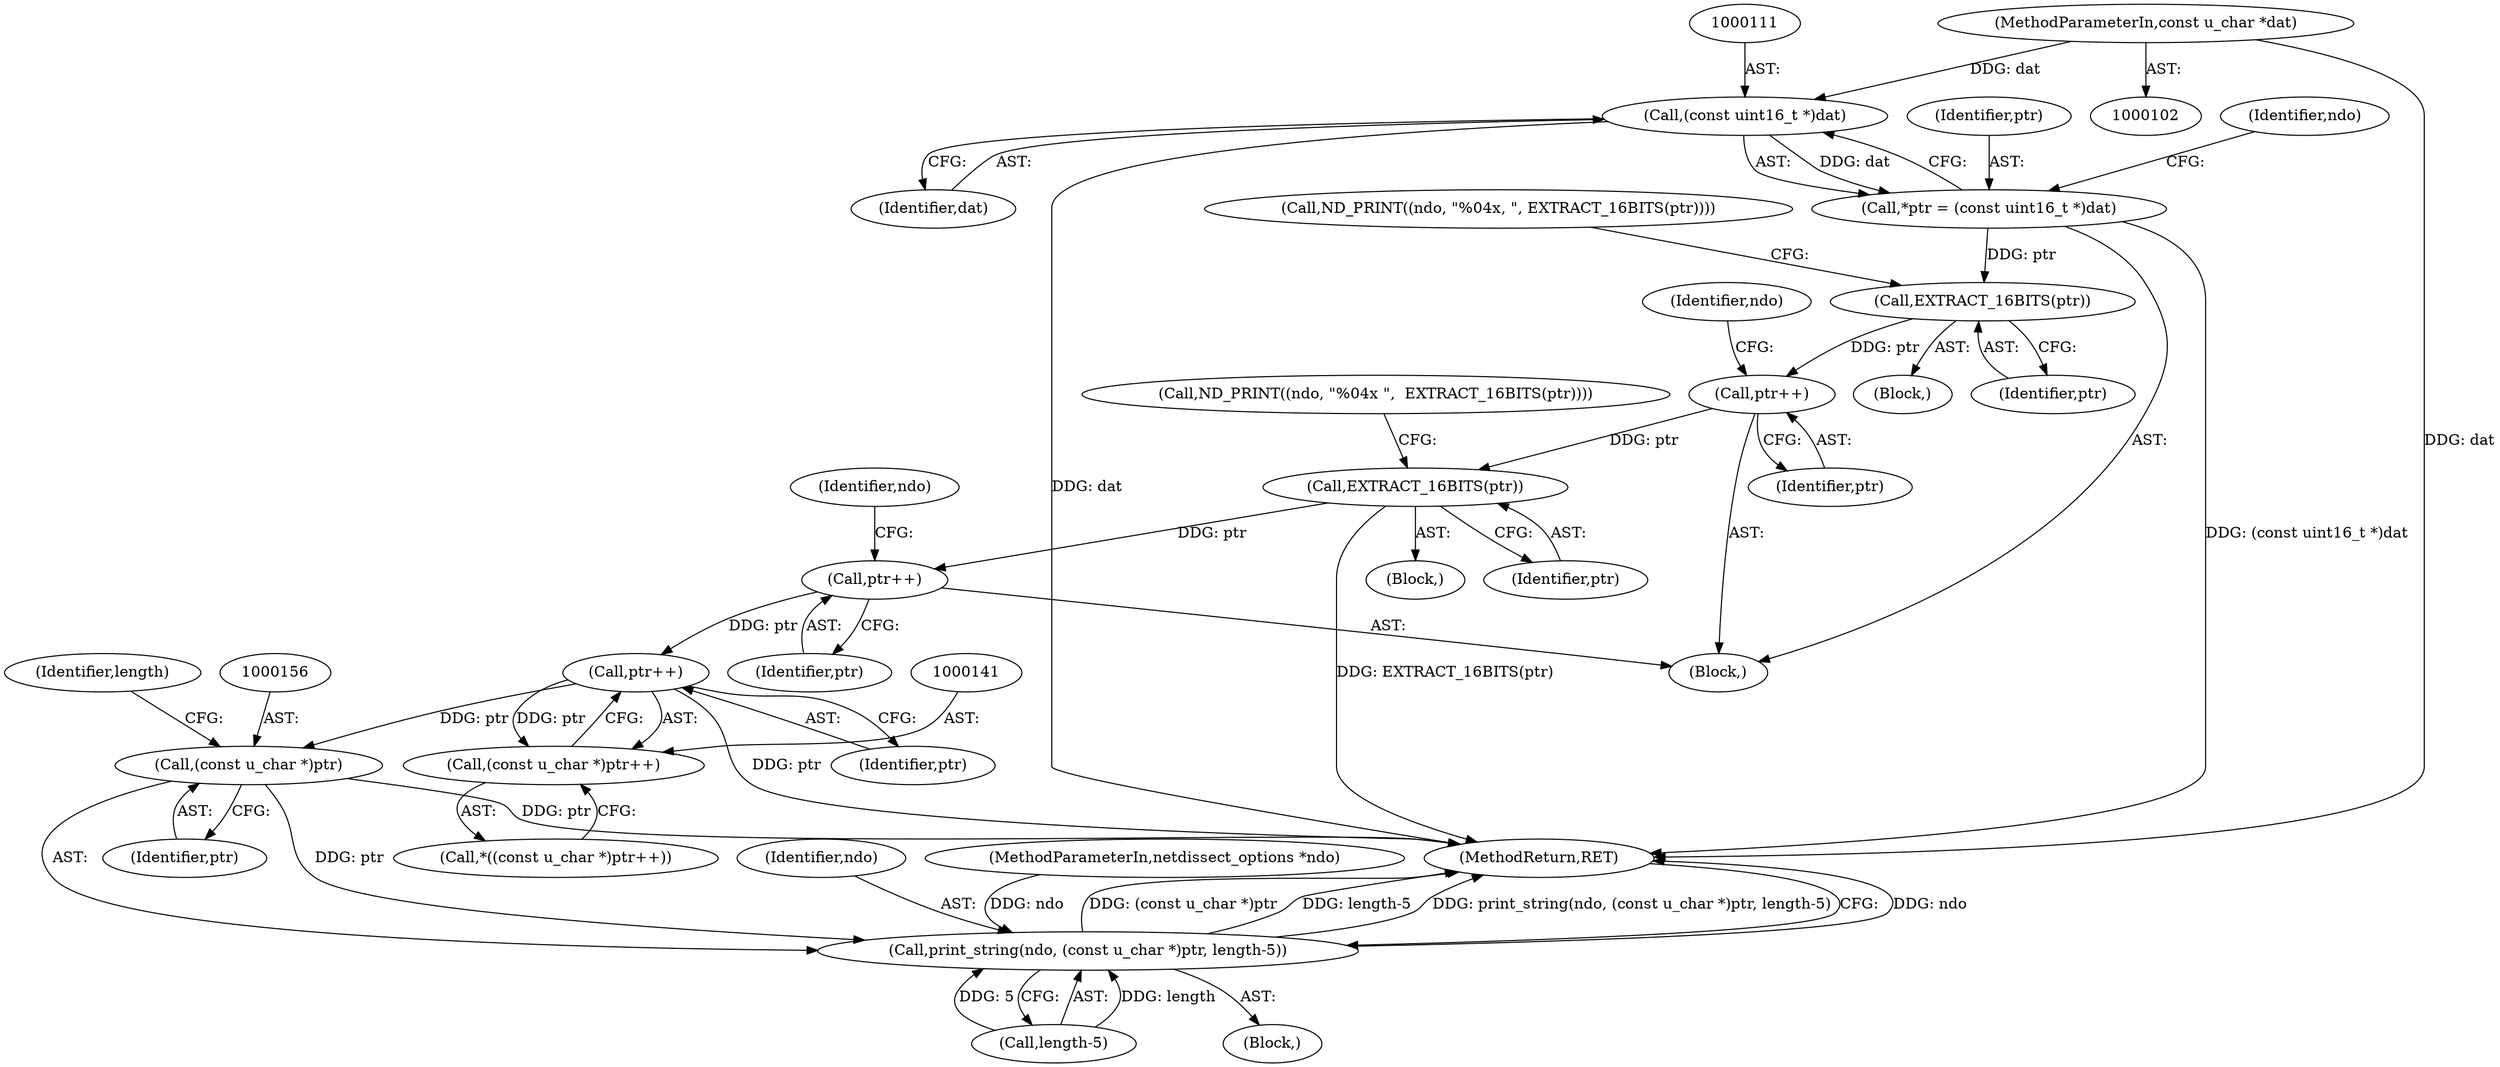 digraph "1_tcpdump_cc4a7391c616be7a64ed65742ef9ed3f106eb165_7@pointer" {
"1000110" [label="(Call,(const uint16_t *)dat)"];
"1000104" [label="(MethodParameterIn,const u_char *dat)"];
"1000108" [label="(Call,*ptr = (const uint16_t *)dat)"];
"1000118" [label="(Call,EXTRACT_16BITS(ptr))"];
"1000120" [label="(Call,ptr++)"];
"1000127" [label="(Call,EXTRACT_16BITS(ptr))"];
"1000129" [label="(Call,ptr++)"];
"1000142" [label="(Call,ptr++)"];
"1000140" [label="(Call,(const u_char *)ptr++)"];
"1000155" [label="(Call,(const u_char *)ptr)"];
"1000153" [label="(Call,print_string(ndo, (const u_char *)ptr, length-5))"];
"1000108" [label="(Call,*ptr = (const uint16_t *)dat)"];
"1000116" [label="(Block,)"];
"1000130" [label="(Identifier,ptr)"];
"1000109" [label="(Identifier,ptr)"];
"1000142" [label="(Call,ptr++)"];
"1000125" [label="(Block,)"];
"1000106" [label="(Block,)"];
"1000157" [label="(Identifier,ptr)"];
"1000120" [label="(Call,ptr++)"];
"1000110" [label="(Call,(const uint16_t *)dat)"];
"1000115" [label="(Identifier,ndo)"];
"1000127" [label="(Call,EXTRACT_16BITS(ptr))"];
"1000119" [label="(Identifier,ptr)"];
"1000124" [label="(Identifier,ndo)"];
"1000133" [label="(Identifier,ndo)"];
"1000118" [label="(Call,EXTRACT_16BITS(ptr))"];
"1000113" [label="(Call,ND_PRINT((ndo, \"%04x, \", EXTRACT_16BITS(ptr))))"];
"1000140" [label="(Call,(const u_char *)ptr++)"];
"1000129" [label="(Call,ptr++)"];
"1000112" [label="(Identifier,dat)"];
"1000159" [label="(Identifier,length)"];
"1000128" [label="(Identifier,ptr)"];
"1000161" [label="(MethodReturn,RET)"];
"1000158" [label="(Call,length-5)"];
"1000155" [label="(Call,(const u_char *)ptr)"];
"1000139" [label="(Call,*((const u_char *)ptr++))"];
"1000122" [label="(Call,ND_PRINT((ndo, \"%04x \",  EXTRACT_16BITS(ptr))))"];
"1000148" [label="(Block,)"];
"1000143" [label="(Identifier,ptr)"];
"1000154" [label="(Identifier,ndo)"];
"1000103" [label="(MethodParameterIn,netdissect_options *ndo)"];
"1000104" [label="(MethodParameterIn,const u_char *dat)"];
"1000153" [label="(Call,print_string(ndo, (const u_char *)ptr, length-5))"];
"1000121" [label="(Identifier,ptr)"];
"1000110" -> "1000108"  [label="AST: "];
"1000110" -> "1000112"  [label="CFG: "];
"1000111" -> "1000110"  [label="AST: "];
"1000112" -> "1000110"  [label="AST: "];
"1000108" -> "1000110"  [label="CFG: "];
"1000110" -> "1000161"  [label="DDG: dat"];
"1000110" -> "1000108"  [label="DDG: dat"];
"1000104" -> "1000110"  [label="DDG: dat"];
"1000104" -> "1000102"  [label="AST: "];
"1000104" -> "1000161"  [label="DDG: dat"];
"1000108" -> "1000106"  [label="AST: "];
"1000109" -> "1000108"  [label="AST: "];
"1000115" -> "1000108"  [label="CFG: "];
"1000108" -> "1000161"  [label="DDG: (const uint16_t *)dat"];
"1000108" -> "1000118"  [label="DDG: ptr"];
"1000118" -> "1000116"  [label="AST: "];
"1000118" -> "1000119"  [label="CFG: "];
"1000119" -> "1000118"  [label="AST: "];
"1000113" -> "1000118"  [label="CFG: "];
"1000118" -> "1000120"  [label="DDG: ptr"];
"1000120" -> "1000106"  [label="AST: "];
"1000120" -> "1000121"  [label="CFG: "];
"1000121" -> "1000120"  [label="AST: "];
"1000124" -> "1000120"  [label="CFG: "];
"1000120" -> "1000127"  [label="DDG: ptr"];
"1000127" -> "1000125"  [label="AST: "];
"1000127" -> "1000128"  [label="CFG: "];
"1000128" -> "1000127"  [label="AST: "];
"1000122" -> "1000127"  [label="CFG: "];
"1000127" -> "1000161"  [label="DDG: EXTRACT_16BITS(ptr)"];
"1000127" -> "1000129"  [label="DDG: ptr"];
"1000129" -> "1000106"  [label="AST: "];
"1000129" -> "1000130"  [label="CFG: "];
"1000130" -> "1000129"  [label="AST: "];
"1000133" -> "1000129"  [label="CFG: "];
"1000129" -> "1000142"  [label="DDG: ptr"];
"1000142" -> "1000140"  [label="AST: "];
"1000142" -> "1000143"  [label="CFG: "];
"1000143" -> "1000142"  [label="AST: "];
"1000140" -> "1000142"  [label="CFG: "];
"1000142" -> "1000161"  [label="DDG: ptr"];
"1000142" -> "1000140"  [label="DDG: ptr"];
"1000142" -> "1000155"  [label="DDG: ptr"];
"1000140" -> "1000139"  [label="AST: "];
"1000141" -> "1000140"  [label="AST: "];
"1000139" -> "1000140"  [label="CFG: "];
"1000155" -> "1000153"  [label="AST: "];
"1000155" -> "1000157"  [label="CFG: "];
"1000156" -> "1000155"  [label="AST: "];
"1000157" -> "1000155"  [label="AST: "];
"1000159" -> "1000155"  [label="CFG: "];
"1000155" -> "1000161"  [label="DDG: ptr"];
"1000155" -> "1000153"  [label="DDG: ptr"];
"1000153" -> "1000148"  [label="AST: "];
"1000153" -> "1000158"  [label="CFG: "];
"1000154" -> "1000153"  [label="AST: "];
"1000158" -> "1000153"  [label="AST: "];
"1000161" -> "1000153"  [label="CFG: "];
"1000153" -> "1000161"  [label="DDG: ndo"];
"1000153" -> "1000161"  [label="DDG: (const u_char *)ptr"];
"1000153" -> "1000161"  [label="DDG: length-5"];
"1000153" -> "1000161"  [label="DDG: print_string(ndo, (const u_char *)ptr, length-5)"];
"1000103" -> "1000153"  [label="DDG: ndo"];
"1000158" -> "1000153"  [label="DDG: length"];
"1000158" -> "1000153"  [label="DDG: 5"];
}
